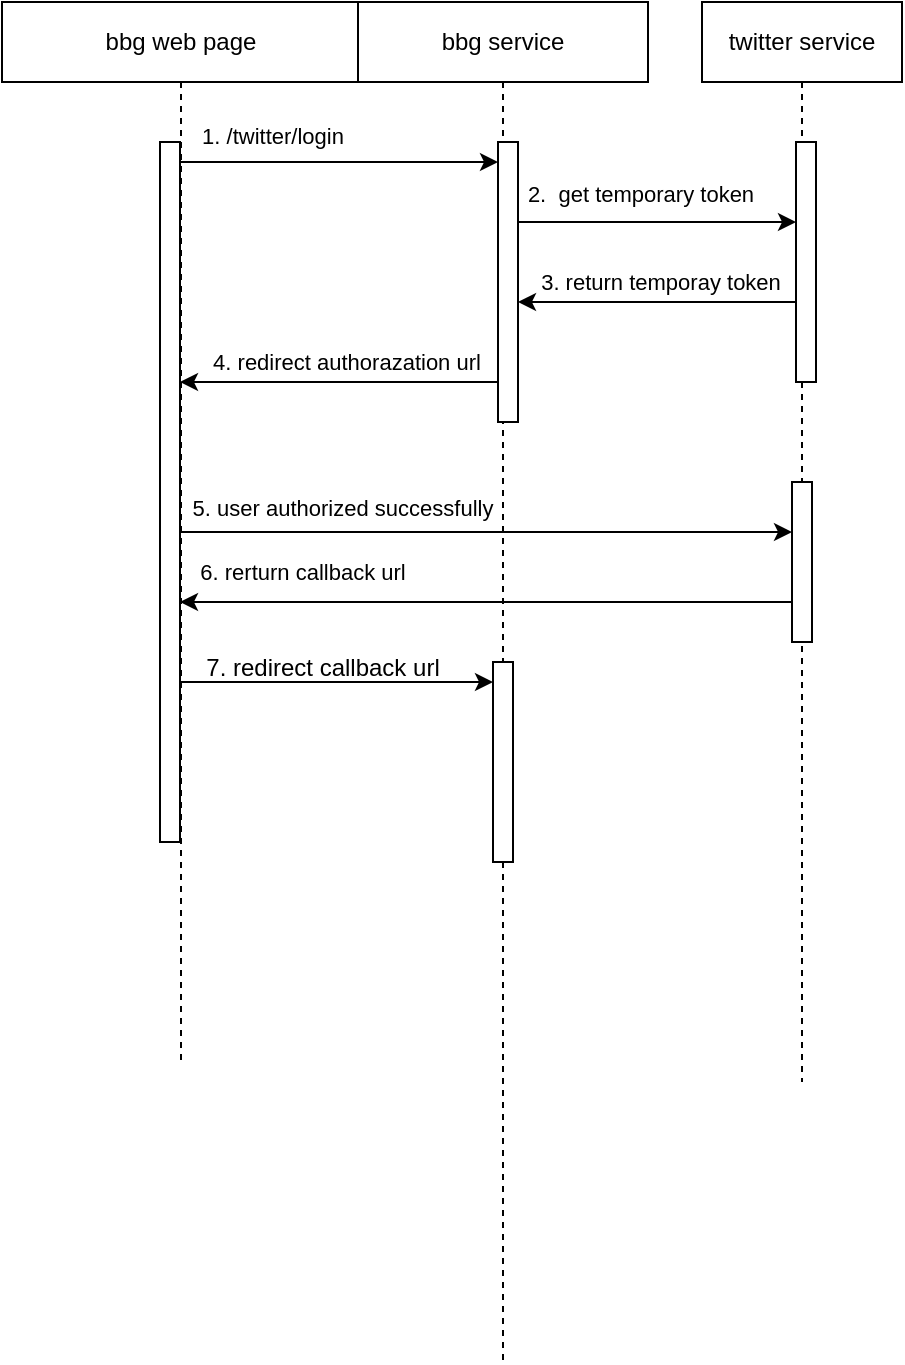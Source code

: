 <mxfile version="23.1.7" type="github">
  <diagram name="Page-1" id="dblIZcmnAZxsvS4MiLfr">
    <mxGraphModel dx="737" dy="505" grid="1" gridSize="10" guides="1" tooltips="1" connect="1" arrows="1" fold="1" page="1" pageScale="1" pageWidth="827" pageHeight="1169" math="0" shadow="0">
      <root>
        <mxCell id="0" />
        <mxCell id="1" parent="0" />
        <mxCell id="ooKsg-0lqrD-CwfuvrMx-4" value="bbg web page" style="shape=umlLifeline;perimeter=lifelinePerimeter;whiteSpace=wrap;html=1;container=1;dropTarget=0;collapsible=0;recursiveResize=0;outlineConnect=0;portConstraint=eastwest;newEdgeStyle={&quot;curved&quot;:0,&quot;rounded&quot;:0};" vertex="1" parent="1">
          <mxGeometry x="70" y="170" width="179" height="530" as="geometry" />
        </mxCell>
        <mxCell id="ooKsg-0lqrD-CwfuvrMx-7" value="" style="html=1;points=[[0,0,0,0,5],[0,1,0,0,-5],[1,0,0,0,5],[1,1,0,0,-5]];perimeter=orthogonalPerimeter;outlineConnect=0;targetShapes=umlLifeline;portConstraint=eastwest;newEdgeStyle={&quot;curved&quot;:0,&quot;rounded&quot;:0};" vertex="1" parent="ooKsg-0lqrD-CwfuvrMx-4">
          <mxGeometry x="79" y="70" width="10" height="350" as="geometry" />
        </mxCell>
        <mxCell id="ooKsg-0lqrD-CwfuvrMx-5" value="bbg service" style="shape=umlLifeline;perimeter=lifelinePerimeter;whiteSpace=wrap;html=1;container=1;dropTarget=0;collapsible=0;recursiveResize=0;outlineConnect=0;portConstraint=eastwest;newEdgeStyle={&quot;curved&quot;:0,&quot;rounded&quot;:0};" vertex="1" parent="1">
          <mxGeometry x="248" y="170" width="145" height="680" as="geometry" />
        </mxCell>
        <mxCell id="ooKsg-0lqrD-CwfuvrMx-9" value="" style="html=1;points=[[0,0,0,0,5],[0,1,0,0,-5],[1,0,0,0,5],[1,1,0,0,-5]];perimeter=orthogonalPerimeter;outlineConnect=0;targetShapes=umlLifeline;portConstraint=eastwest;newEdgeStyle={&quot;curved&quot;:0,&quot;rounded&quot;:0};" vertex="1" parent="ooKsg-0lqrD-CwfuvrMx-5">
          <mxGeometry x="70" y="70" width="10" height="140" as="geometry" />
        </mxCell>
        <mxCell id="ooKsg-0lqrD-CwfuvrMx-24" value="" style="html=1;points=[[0,0,0,0,5],[0,1,0,0,-5],[1,0,0,0,5],[1,1,0,0,-5]];perimeter=orthogonalPerimeter;outlineConnect=0;targetShapes=umlLifeline;portConstraint=eastwest;newEdgeStyle={&quot;curved&quot;:0,&quot;rounded&quot;:0};" vertex="1" parent="ooKsg-0lqrD-CwfuvrMx-5">
          <mxGeometry x="67.5" y="330" width="10" height="100" as="geometry" />
        </mxCell>
        <mxCell id="ooKsg-0lqrD-CwfuvrMx-6" value="twitter service" style="shape=umlLifeline;perimeter=lifelinePerimeter;whiteSpace=wrap;html=1;container=1;dropTarget=0;collapsible=0;recursiveResize=0;outlineConnect=0;portConstraint=eastwest;newEdgeStyle={&quot;curved&quot;:0,&quot;rounded&quot;:0};" vertex="1" parent="1">
          <mxGeometry x="420" y="170" width="100" height="540" as="geometry" />
        </mxCell>
        <mxCell id="ooKsg-0lqrD-CwfuvrMx-12" value="" style="html=1;points=[[0,0,0,0,5],[0,1,0,0,-5],[1,0,0,0,5],[1,1,0,0,-5]];perimeter=orthogonalPerimeter;outlineConnect=0;targetShapes=umlLifeline;portConstraint=eastwest;newEdgeStyle={&quot;curved&quot;:0,&quot;rounded&quot;:0};" vertex="1" parent="ooKsg-0lqrD-CwfuvrMx-6">
          <mxGeometry x="47" y="70" width="10" height="120" as="geometry" />
        </mxCell>
        <mxCell id="ooKsg-0lqrD-CwfuvrMx-19" value="" style="html=1;points=[[0,0,0,0,5],[0,1,0,0,-5],[1,0,0,0,5],[1,1,0,0,-5]];perimeter=orthogonalPerimeter;outlineConnect=0;targetShapes=umlLifeline;portConstraint=eastwest;newEdgeStyle={&quot;curved&quot;:0,&quot;rounded&quot;:0};" vertex="1" parent="ooKsg-0lqrD-CwfuvrMx-6">
          <mxGeometry x="45" y="240" width="10" height="80" as="geometry" />
        </mxCell>
        <mxCell id="ooKsg-0lqrD-CwfuvrMx-10" value="" style="edgeStyle=orthogonalEdgeStyle;rounded=0;orthogonalLoop=1;jettySize=auto;html=1;curved=0;" edge="1" parent="1" source="ooKsg-0lqrD-CwfuvrMx-7" target="ooKsg-0lqrD-CwfuvrMx-9">
          <mxGeometry relative="1" as="geometry">
            <Array as="points">
              <mxPoint x="210" y="250" />
              <mxPoint x="210" y="250" />
            </Array>
          </mxGeometry>
        </mxCell>
        <mxCell id="ooKsg-0lqrD-CwfuvrMx-11" value="1. /twitter/login" style="edgeLabel;html=1;align=center;verticalAlign=middle;resizable=0;points=[];" vertex="1" connectable="0" parent="ooKsg-0lqrD-CwfuvrMx-10">
          <mxGeometry x="-0.797" y="2" relative="1" as="geometry">
            <mxPoint x="30" y="-11" as="offset" />
          </mxGeometry>
        </mxCell>
        <mxCell id="ooKsg-0lqrD-CwfuvrMx-13" value="" style="edgeStyle=orthogonalEdgeStyle;rounded=0;orthogonalLoop=1;jettySize=auto;html=1;curved=0;" edge="1" parent="1" source="ooKsg-0lqrD-CwfuvrMx-9" target="ooKsg-0lqrD-CwfuvrMx-12">
          <mxGeometry relative="1" as="geometry">
            <Array as="points">
              <mxPoint x="430" y="280" />
              <mxPoint x="430" y="280" />
            </Array>
          </mxGeometry>
        </mxCell>
        <mxCell id="ooKsg-0lqrD-CwfuvrMx-14" value="2.&amp;nbsp; get temporary token" style="edgeLabel;html=1;align=center;verticalAlign=middle;resizable=0;points=[];" vertex="1" connectable="0" parent="ooKsg-0lqrD-CwfuvrMx-13">
          <mxGeometry x="-0.874" y="3" relative="1" as="geometry">
            <mxPoint x="52" y="-11" as="offset" />
          </mxGeometry>
        </mxCell>
        <mxCell id="ooKsg-0lqrD-CwfuvrMx-15" style="edgeStyle=orthogonalEdgeStyle;rounded=0;orthogonalLoop=1;jettySize=auto;html=1;curved=0;" edge="1" parent="1" source="ooKsg-0lqrD-CwfuvrMx-12" target="ooKsg-0lqrD-CwfuvrMx-9">
          <mxGeometry relative="1" as="geometry">
            <mxPoint x="320" y="320" as="targetPoint" />
            <Array as="points">
              <mxPoint x="370" y="320" />
              <mxPoint x="370" y="320" />
            </Array>
          </mxGeometry>
        </mxCell>
        <mxCell id="ooKsg-0lqrD-CwfuvrMx-16" value="3. return temporay token" style="edgeLabel;html=1;align=center;verticalAlign=middle;resizable=0;points=[];" vertex="1" connectable="0" parent="ooKsg-0lqrD-CwfuvrMx-15">
          <mxGeometry x="0.755" y="-3" relative="1" as="geometry">
            <mxPoint x="54" y="-7" as="offset" />
          </mxGeometry>
        </mxCell>
        <mxCell id="ooKsg-0lqrD-CwfuvrMx-17" style="edgeStyle=orthogonalEdgeStyle;rounded=0;orthogonalLoop=1;jettySize=auto;html=1;curved=0;" edge="1" parent="1" source="ooKsg-0lqrD-CwfuvrMx-9" target="ooKsg-0lqrD-CwfuvrMx-7">
          <mxGeometry relative="1" as="geometry">
            <mxPoint x="160" y="350" as="targetPoint" />
            <Array as="points">
              <mxPoint x="270" y="360" />
              <mxPoint x="270" y="360" />
            </Array>
          </mxGeometry>
        </mxCell>
        <mxCell id="ooKsg-0lqrD-CwfuvrMx-18" value="4. redirect authorazation url" style="edgeLabel;html=1;align=center;verticalAlign=middle;resizable=0;points=[];" vertex="1" connectable="0" parent="ooKsg-0lqrD-CwfuvrMx-17">
          <mxGeometry x="0.718" y="-3" relative="1" as="geometry">
            <mxPoint x="60" y="-7" as="offset" />
          </mxGeometry>
        </mxCell>
        <mxCell id="ooKsg-0lqrD-CwfuvrMx-20" value="" style="edgeStyle=orthogonalEdgeStyle;rounded=0;orthogonalLoop=1;jettySize=auto;html=1;curved=0;" edge="1" parent="1" source="ooKsg-0lqrD-CwfuvrMx-7" target="ooKsg-0lqrD-CwfuvrMx-19">
          <mxGeometry relative="1" as="geometry">
            <Array as="points">
              <mxPoint x="230" y="435" />
              <mxPoint x="230" y="435" />
            </Array>
          </mxGeometry>
        </mxCell>
        <mxCell id="ooKsg-0lqrD-CwfuvrMx-21" value="5. user authorized successfully" style="edgeLabel;html=1;align=center;verticalAlign=middle;resizable=0;points=[];" vertex="1" connectable="0" parent="ooKsg-0lqrD-CwfuvrMx-20">
          <mxGeometry x="-0.895" relative="1" as="geometry">
            <mxPoint x="65" y="-12" as="offset" />
          </mxGeometry>
        </mxCell>
        <mxCell id="ooKsg-0lqrD-CwfuvrMx-22" style="edgeStyle=orthogonalEdgeStyle;rounded=0;orthogonalLoop=1;jettySize=auto;html=1;curved=0;" edge="1" parent="1" source="ooKsg-0lqrD-CwfuvrMx-19" target="ooKsg-0lqrD-CwfuvrMx-7">
          <mxGeometry relative="1" as="geometry">
            <Array as="points">
              <mxPoint x="320" y="470" />
              <mxPoint x="320" y="470" />
            </Array>
          </mxGeometry>
        </mxCell>
        <mxCell id="ooKsg-0lqrD-CwfuvrMx-23" value="6. rerturn callback url" style="edgeLabel;html=1;align=center;verticalAlign=middle;resizable=0;points=[];" vertex="1" connectable="0" parent="ooKsg-0lqrD-CwfuvrMx-22">
          <mxGeometry x="0.889" y="-4" relative="1" as="geometry">
            <mxPoint x="44" y="-11" as="offset" />
          </mxGeometry>
        </mxCell>
        <mxCell id="ooKsg-0lqrD-CwfuvrMx-25" value="" style="edgeStyle=orthogonalEdgeStyle;rounded=0;orthogonalLoop=1;jettySize=auto;html=1;curved=0;" edge="1" parent="1" source="ooKsg-0lqrD-CwfuvrMx-7" target="ooKsg-0lqrD-CwfuvrMx-24">
          <mxGeometry relative="1" as="geometry">
            <Array as="points">
              <mxPoint x="240" y="510" />
              <mxPoint x="240" y="510" />
            </Array>
          </mxGeometry>
        </mxCell>
        <mxCell id="ooKsg-0lqrD-CwfuvrMx-26" value="7. redirect callback url" style="text;html=1;align=center;verticalAlign=middle;resizable=0;points=[];autosize=1;strokeColor=none;fillColor=none;" vertex="1" parent="1">
          <mxGeometry x="160" y="488" width="140" height="30" as="geometry" />
        </mxCell>
      </root>
    </mxGraphModel>
  </diagram>
</mxfile>
